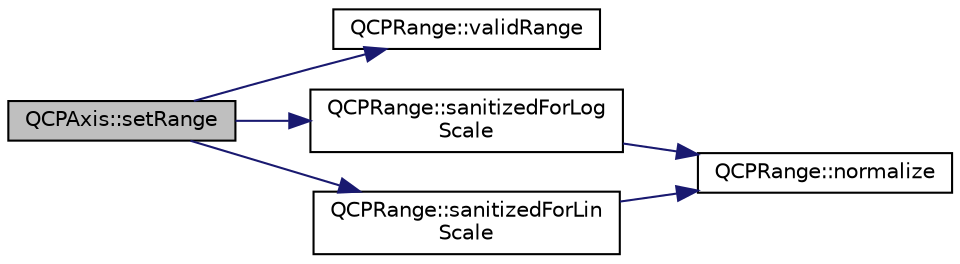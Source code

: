 digraph "QCPAxis::setRange"
{
  edge [fontname="Helvetica",fontsize="10",labelfontname="Helvetica",labelfontsize="10"];
  node [fontname="Helvetica",fontsize="10",shape=record];
  rankdir="LR";
  Node667 [label="QCPAxis::setRange",height=0.2,width=0.4,color="black", fillcolor="grey75", style="filled", fontcolor="black"];
  Node667 -> Node668 [color="midnightblue",fontsize="10",style="solid",fontname="Helvetica"];
  Node668 [label="QCPRange::validRange",height=0.2,width=0.4,color="black", fillcolor="white", style="filled",URL="$class_q_c_p_range.html#ab38bd4841c77c7bb86c9eea0f142dcc0"];
  Node667 -> Node669 [color="midnightblue",fontsize="10",style="solid",fontname="Helvetica"];
  Node669 [label="QCPRange::sanitizedForLog\lScale",height=0.2,width=0.4,color="black", fillcolor="white", style="filled",URL="$class_q_c_p_range.html#a3d66288d66e1d6df3636075eb42502ee"];
  Node669 -> Node670 [color="midnightblue",fontsize="10",style="solid",fontname="Helvetica"];
  Node670 [label="QCPRange::normalize",height=0.2,width=0.4,color="black", fillcolor="white", style="filled",URL="$class_q_c_p_range.html#af914a7740269b0604d0827c634a878a9"];
  Node667 -> Node671 [color="midnightblue",fontsize="10",style="solid",fontname="Helvetica"];
  Node671 [label="QCPRange::sanitizedForLin\lScale",height=0.2,width=0.4,color="black", fillcolor="white", style="filled",URL="$class_q_c_p_range.html#a808751fdd9b17ef52327ba011df2e5f1"];
  Node671 -> Node670 [color="midnightblue",fontsize="10",style="solid",fontname="Helvetica"];
}
